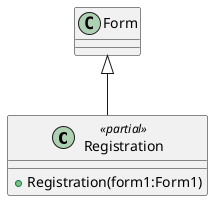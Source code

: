 @startuml
class Registration <<partial>> {
    + Registration(form1:Form1)
}
Form <|-- Registration
@enduml
